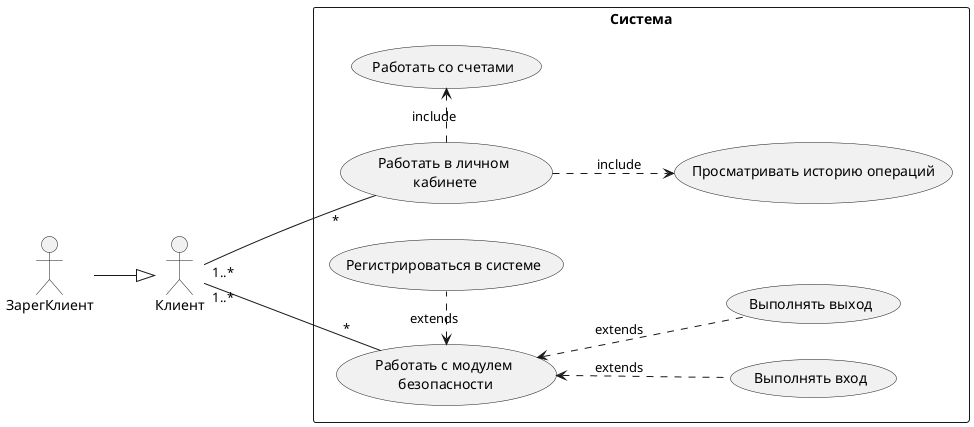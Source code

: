 @startuml
actor Клиент
actor ЗарегКлиент
left to right direction

rectangle Cистема {
    ЗарегКлиент --|> Клиент
    Клиент "1..*" --- "*" (Работать с модулем\n безопасности)
    Клиент "1..*" --- "*" (Работать в личном\n кабинете)

    (Работать в личном\n кабинете) .> (Работать со счетами) : include
    (Работать в личном\n кабинете) -.> (Просматривать историю операций) : include

    (Работать с модулем\n безопасности) <.- (Выполнять вход) : extends
    (Работать с модулем\n безопасности) <.-  (Выполнять выход) : extends
    (Работать с модулем\n безопасности) <.  (Регистрироваться в системе) : extends
}
@enduml